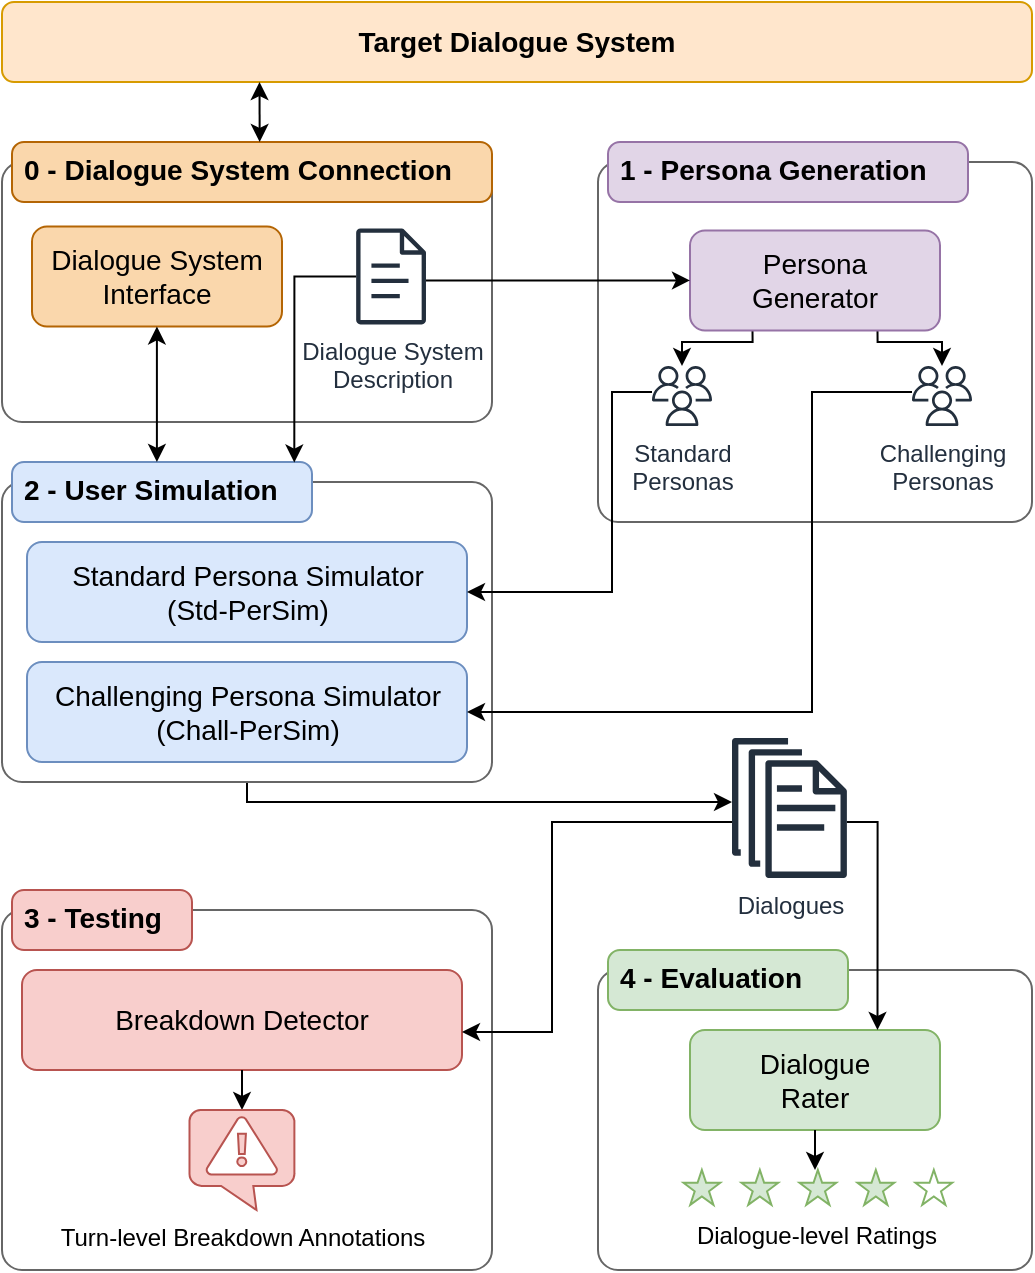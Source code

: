 <mxfile version="26.2.14">
  <diagram id="JovxsK0ZCmvFUZHK0RE9" name="Page-1">
    <mxGraphModel dx="1475" dy="797" grid="1" gridSize="10" guides="1" tooltips="1" connect="1" arrows="1" fold="1" page="1" pageScale="1" pageWidth="850" pageHeight="1100" math="0" shadow="0">
      <root>
        <mxCell id="0" />
        <mxCell id="1" parent="0" />
        <mxCell id="XM09jZqdRGEFuDEUpCy4-22" value="" style="shape=mxgraph.mockup.containers.marginRect;rectMarginTop=10;strokeColor=#666666;strokeWidth=1;dashed=0;rounded=1;arcSize=5;recursiveResize=0;html=1;whiteSpace=wrap;" parent="1" vertex="1">
          <mxGeometry x="145" y="774" width="245" height="190" as="geometry" />
        </mxCell>
        <mxCell id="XM09jZqdRGEFuDEUpCy4-23" value="&lt;b&gt;&lt;font style=&quot;font-size: 14px;&quot;&gt;3 - Testing&lt;/font&gt;&lt;/b&gt;" style="shape=rect;strokeColor=#b85450;fillColor=#f8cecc;strokeWidth=1;dashed=0;rounded=1;arcSize=20;fontSize=17;spacing=2;spacingTop=-2;align=left;autosize=1;spacingLeft=4;resizeWidth=0;resizeHeight=0;perimeter=none;html=1;whiteSpace=wrap;" parent="XM09jZqdRGEFuDEUpCy4-22" vertex="1">
          <mxGeometry x="5" width="90" height="30" as="geometry" />
        </mxCell>
        <mxCell id="XM09jZqdRGEFuDEUpCy4-6" value="&lt;font style=&quot;font-size: 14px;&quot; face=&quot;Helvetica&quot;&gt;Breakdown Detector&lt;/font&gt;" style="rounded=1;whiteSpace=wrap;html=1;fillColor=#f8cecc;strokeColor=#b85450;" parent="XM09jZqdRGEFuDEUpCy4-22" vertex="1">
          <mxGeometry x="10" y="40" width="220" height="50" as="geometry" />
        </mxCell>
        <mxCell id="XM09jZqdRGEFuDEUpCy4-98" style="edgeStyle=orthogonalEdgeStyle;rounded=0;orthogonalLoop=1;jettySize=auto;html=1;exitX=0.5;exitY=1;exitDx=0;exitDy=0;" parent="XM09jZqdRGEFuDEUpCy4-22" source="XM09jZqdRGEFuDEUpCy4-6" target="XM09jZqdRGEFuDEUpCy4-32" edge="1">
          <mxGeometry relative="1" as="geometry" />
        </mxCell>
        <mxCell id="XM09jZqdRGEFuDEUpCy4-32" value="Turn-level Breakdown Annotations" style="verticalLabelPosition=bottom;html=1;verticalAlign=top;align=center;strokeColor=#b85450;fillColor=#f8cecc;shape=mxgraph.azure.notification_topic;" parent="XM09jZqdRGEFuDEUpCy4-22" vertex="1">
          <mxGeometry x="93.75" y="110" width="52.5" height="50" as="geometry" />
        </mxCell>
        <mxCell id="XM09jZqdRGEFuDEUpCy4-27" value="" style="shape=mxgraph.mockup.containers.marginRect;rectMarginTop=10;strokeColor=#666666;strokeWidth=1;dashed=0;rounded=1;arcSize=5;recursiveResize=0;html=1;whiteSpace=wrap;" parent="1" vertex="1">
          <mxGeometry x="443" y="804" width="217" height="160" as="geometry" />
        </mxCell>
        <mxCell id="XM09jZqdRGEFuDEUpCy4-28" value="&lt;b&gt;&lt;font style=&quot;font-size: 14px;&quot;&gt;4 - Evaluation&lt;/font&gt;&lt;/b&gt;" style="shape=rect;strokeColor=#82b366;fillColor=#d5e8d4;strokeWidth=1;dashed=0;rounded=1;arcSize=20;fontSize=17;spacing=2;spacingTop=-2;align=left;autosize=1;spacingLeft=4;resizeWidth=0;resizeHeight=0;perimeter=none;html=1;whiteSpace=wrap;" parent="XM09jZqdRGEFuDEUpCy4-27" vertex="1">
          <mxGeometry x="5" width="120" height="30" as="geometry" />
        </mxCell>
        <mxCell id="XM09jZqdRGEFuDEUpCy4-29" value="&lt;font style=&quot;font-size: 14px;&quot; face=&quot;Helvetica&quot;&gt;Dialogue&lt;br&gt;Rater&lt;/font&gt;" style="rounded=1;whiteSpace=wrap;html=1;fillColor=#d5e8d4;strokeColor=#82b366;" parent="XM09jZqdRGEFuDEUpCy4-27" vertex="1">
          <mxGeometry x="46" y="40" width="125" height="50" as="geometry" />
        </mxCell>
        <mxCell id="XM09jZqdRGEFuDEUpCy4-30" value="Dialogue-level Ratings" style="verticalLabelPosition=bottom;shadow=0;dashed=0;align=center;html=1;verticalAlign=top;strokeWidth=1;shape=mxgraph.mockup.misc.rating;strokeColor=#82b366;fillColor=#d5e8d4;emptyFillColor=#ffffff;grade=4;ratingScale=5;ratingStyle=star;" parent="XM09jZqdRGEFuDEUpCy4-27" vertex="1">
          <mxGeometry x="42.75" y="110" width="131.5" height="19.33" as="geometry" />
        </mxCell>
        <mxCell id="XM09jZqdRGEFuDEUpCy4-114" style="edgeStyle=orthogonalEdgeStyle;rounded=0;orthogonalLoop=1;jettySize=auto;html=1;exitX=0.5;exitY=1;exitDx=0;exitDy=0;entryX=0.5;entryY=0;entryDx=0;entryDy=0;entryPerimeter=0;" parent="XM09jZqdRGEFuDEUpCy4-27" source="XM09jZqdRGEFuDEUpCy4-29" target="XM09jZqdRGEFuDEUpCy4-30" edge="1">
          <mxGeometry relative="1" as="geometry">
            <mxPoint x="-168" y="70" as="sourcePoint" />
            <mxPoint x="-168" y="90" as="targetPoint" />
          </mxGeometry>
        </mxCell>
        <mxCell id="XM09jZqdRGEFuDEUpCy4-4" value="&lt;font style=&quot;font-size: 14px;&quot; face=&quot;Helvetica&quot;&gt;&lt;b&gt;Target Dialogue System&lt;/b&gt;&lt;/font&gt;" style="rounded=1;whiteSpace=wrap;html=1;fillColor=#ffe6cc;strokeColor=#d79b00;" parent="1" vertex="1">
          <mxGeometry x="145" y="330" width="515" height="40" as="geometry" />
        </mxCell>
        <mxCell id="XM09jZqdRGEFuDEUpCy4-61" style="edgeStyle=orthogonalEdgeStyle;rounded=0;orthogonalLoop=1;jettySize=auto;html=1;entryX=1;entryY=0.5;entryDx=0;entryDy=0;" parent="1" source="XM09jZqdRGEFuDEUpCy4-9" edge="1">
          <mxGeometry relative="1" as="geometry">
            <mxPoint x="510" y="740" as="sourcePoint" />
            <mxPoint x="375" y="845" as="targetPoint" />
            <Array as="points">
              <mxPoint x="420" y="740" />
              <mxPoint x="420" y="845" />
            </Array>
          </mxGeometry>
        </mxCell>
        <mxCell id="XM09jZqdRGEFuDEUpCy4-108" style="edgeStyle=orthogonalEdgeStyle;rounded=0;orthogonalLoop=1;jettySize=auto;html=1;entryX=0.75;entryY=0;entryDx=0;entryDy=0;" parent="1" source="XM09jZqdRGEFuDEUpCy4-9" target="XM09jZqdRGEFuDEUpCy4-29" edge="1">
          <mxGeometry relative="1" as="geometry">
            <Array as="points">
              <mxPoint x="583" y="740" />
            </Array>
          </mxGeometry>
        </mxCell>
        <mxCell id="XM09jZqdRGEFuDEUpCy4-9" value="Dialogues" style="sketch=0;outlineConnect=0;fontColor=#232F3E;gradientColor=none;fillColor=#232F3D;strokeColor=none;dashed=0;verticalLabelPosition=bottom;verticalAlign=top;align=center;html=1;fontSize=12;fontStyle=0;aspect=fixed;pointerEvents=1;shape=mxgraph.aws4.documents;" parent="1" vertex="1">
          <mxGeometry x="510" y="698" width="57.44" height="70" as="geometry" />
        </mxCell>
        <mxCell id="XM09jZqdRGEFuDEUpCy4-76" style="edgeStyle=orthogonalEdgeStyle;rounded=0;orthogonalLoop=1;jettySize=auto;html=1;" parent="1" edge="1">
          <mxGeometry relative="1" as="geometry">
            <Array as="points">
              <mxPoint x="268" y="730" />
            </Array>
            <mxPoint x="267.5" y="710" as="sourcePoint" />
            <mxPoint x="510" y="730" as="targetPoint" />
          </mxGeometry>
        </mxCell>
        <mxCell id="XM09jZqdRGEFuDEUpCy4-11" value="" style="shape=mxgraph.mockup.containers.marginRect;rectMarginTop=10;strokeColor=#666666;strokeWidth=1;dashed=0;rounded=1;arcSize=5;recursiveResize=0;html=1;whiteSpace=wrap;" parent="1" vertex="1">
          <mxGeometry x="145" y="560" width="245" height="160" as="geometry" />
        </mxCell>
        <mxCell id="XM09jZqdRGEFuDEUpCy4-12" value="&lt;b&gt;&lt;font style=&quot;font-size: 14px;&quot;&gt;2 - User Simulation&lt;/font&gt;&lt;/b&gt;" style="shape=rect;strokeColor=#6c8ebf;fillColor=#dae8fc;strokeWidth=1;dashed=0;rounded=1;arcSize=20;fontSize=17;spacing=2;spacingTop=-2;align=left;autosize=1;spacingLeft=4;resizeWidth=0;resizeHeight=0;perimeter=none;html=1;whiteSpace=wrap;" parent="XM09jZqdRGEFuDEUpCy4-11" vertex="1">
          <mxGeometry x="5" width="150" height="30" as="geometry" />
        </mxCell>
        <mxCell id="XM09jZqdRGEFuDEUpCy4-13" value="&lt;font style=&quot;font-size: 14px;&quot; face=&quot;Helvetica&quot;&gt;Standard Persona Simulator&lt;br&gt;(Std-PerSim)&lt;/font&gt;" style="rounded=1;whiteSpace=wrap;html=1;fillColor=#dae8fc;strokeColor=#6c8ebf;" parent="XM09jZqdRGEFuDEUpCy4-11" vertex="1">
          <mxGeometry x="12.5" y="40" width="220" height="50" as="geometry" />
        </mxCell>
        <mxCell id="XM09jZqdRGEFuDEUpCy4-14" value="&lt;font style=&quot;font-size: 14px;&quot; face=&quot;Helvetica&quot;&gt;Challenging Persona Simulator&lt;br&gt;(Chall-PerSim)&lt;/font&gt;" style="rounded=1;whiteSpace=wrap;html=1;fillColor=#dae8fc;strokeColor=#6c8ebf;" parent="XM09jZqdRGEFuDEUpCy4-11" vertex="1">
          <mxGeometry x="12.5" y="100" width="220" height="50" as="geometry" />
        </mxCell>
        <mxCell id="XM09jZqdRGEFuDEUpCy4-40" value="" style="shape=mxgraph.mockup.containers.marginRect;rectMarginTop=10;strokeColor=#666666;strokeWidth=1;dashed=0;rounded=1;arcSize=5;recursiveResize=0;html=1;whiteSpace=wrap;" parent="1" vertex="1">
          <mxGeometry x="443" y="400" width="217" height="190" as="geometry" />
        </mxCell>
        <mxCell id="XM09jZqdRGEFuDEUpCy4-41" value="&lt;b&gt;&lt;font style=&quot;font-size: 14px;&quot;&gt;1 - Persona Generation&lt;/font&gt;&lt;/b&gt;" style="shape=rect;strokeColor=#9673a6;fillColor=#e1d5e7;strokeWidth=1;dashed=0;rounded=1;arcSize=20;fontSize=17;spacing=2;spacingTop=-2;align=left;autosize=1;spacingLeft=4;resizeWidth=0;resizeHeight=0;perimeter=none;html=1;whiteSpace=wrap;" parent="XM09jZqdRGEFuDEUpCy4-40" vertex="1">
          <mxGeometry x="5" width="180" height="30" as="geometry" />
        </mxCell>
        <mxCell id="XM09jZqdRGEFuDEUpCy4-71" style="edgeStyle=orthogonalEdgeStyle;rounded=0;orthogonalLoop=1;jettySize=auto;html=1;exitX=0.25;exitY=1;exitDx=0;exitDy=0;" parent="XM09jZqdRGEFuDEUpCy4-40" source="XM09jZqdRGEFuDEUpCy4-5" target="XM09jZqdRGEFuDEUpCy4-37" edge="1">
          <mxGeometry relative="1" as="geometry">
            <Array as="points">
              <mxPoint x="78" y="100" />
              <mxPoint x="42" y="100" />
            </Array>
          </mxGeometry>
        </mxCell>
        <mxCell id="XM09jZqdRGEFuDEUpCy4-72" style="edgeStyle=orthogonalEdgeStyle;rounded=0;orthogonalLoop=1;jettySize=auto;html=1;exitX=0.75;exitY=1;exitDx=0;exitDy=0;" parent="XM09jZqdRGEFuDEUpCy4-40" source="XM09jZqdRGEFuDEUpCy4-5" target="XM09jZqdRGEFuDEUpCy4-38" edge="1">
          <mxGeometry relative="1" as="geometry">
            <Array as="points">
              <mxPoint x="139" y="100" />
              <mxPoint x="172" y="100" />
            </Array>
          </mxGeometry>
        </mxCell>
        <mxCell id="XM09jZqdRGEFuDEUpCy4-5" value="&lt;font style=&quot;font-size: 14px;&quot; face=&quot;Helvetica&quot;&gt;Persona&lt;br&gt;Generator&lt;/font&gt;" style="rounded=1;whiteSpace=wrap;html=1;fillColor=#e1d5e7;strokeColor=#9673a6;" parent="XM09jZqdRGEFuDEUpCy4-40" vertex="1">
          <mxGeometry x="46" y="44.24" width="125" height="50" as="geometry" />
        </mxCell>
        <mxCell id="XM09jZqdRGEFuDEUpCy4-38" value="Challenging&lt;br&gt;Personas" style="sketch=0;outlineConnect=0;fontColor=#232F3E;gradientColor=none;fillColor=#232F3D;strokeColor=none;dashed=0;verticalLabelPosition=bottom;verticalAlign=top;align=center;html=1;fontSize=12;fontStyle=0;aspect=fixed;pointerEvents=1;shape=mxgraph.aws4.users;" parent="XM09jZqdRGEFuDEUpCy4-40" vertex="1">
          <mxGeometry x="157" y="112" width="30" height="30" as="geometry" />
        </mxCell>
        <mxCell id="XM09jZqdRGEFuDEUpCy4-37" value="Standard&lt;br&gt;Personas" style="sketch=0;outlineConnect=0;fontColor=#232F3E;gradientColor=none;fillColor=#232F3D;strokeColor=none;dashed=0;verticalLabelPosition=bottom;verticalAlign=top;align=center;html=1;fontSize=12;fontStyle=0;aspect=fixed;pointerEvents=1;shape=mxgraph.aws4.users;" parent="XM09jZqdRGEFuDEUpCy4-40" vertex="1">
          <mxGeometry x="27" y="112" width="30" height="30" as="geometry" />
        </mxCell>
        <mxCell id="XM09jZqdRGEFuDEUpCy4-45" value="" style="shape=mxgraph.mockup.containers.marginRect;rectMarginTop=10;strokeColor=#666666;strokeWidth=1;dashed=0;rounded=1;arcSize=5;recursiveResize=0;html=1;whiteSpace=wrap;" parent="1" vertex="1">
          <mxGeometry x="145" y="400" width="245" height="140" as="geometry" />
        </mxCell>
        <mxCell id="XM09jZqdRGEFuDEUpCy4-46" value="&lt;b&gt;&lt;font style=&quot;font-size: 14px;&quot;&gt;0 - Dialogue System Connection&lt;/font&gt;&lt;/b&gt;" style="shape=rect;strokeColor=#b46504;fillColor=#fad7ac;strokeWidth=1;dashed=0;rounded=1;arcSize=20;fontSize=17;spacing=2;spacingTop=-2;align=left;autosize=1;spacingLeft=4;resizeWidth=0;resizeHeight=0;perimeter=none;html=1;whiteSpace=wrap;" parent="XM09jZqdRGEFuDEUpCy4-45" vertex="1">
          <mxGeometry x="5" width="240" height="30" as="geometry" />
        </mxCell>
        <mxCell id="XM09jZqdRGEFuDEUpCy4-47" value="&lt;font style=&quot;font-size: 14px;&quot; face=&quot;Helvetica&quot;&gt;Dialogue System&lt;br&gt;Interface&lt;/font&gt;" style="rounded=1;whiteSpace=wrap;html=1;fillColor=#fad7ac;strokeColor=#b46504;" parent="XM09jZqdRGEFuDEUpCy4-45" vertex="1">
          <mxGeometry x="15" y="42.24" width="125" height="50" as="geometry" />
        </mxCell>
        <mxCell id="XM09jZqdRGEFuDEUpCy4-8" value="&lt;font face=&quot;Helvetica&quot;&gt;Dialogue System&lt;br&gt;Description&lt;/font&gt;" style="sketch=0;outlineConnect=0;fontColor=#232F3E;gradientColor=none;fillColor=#232F3D;strokeColor=none;dashed=0;verticalLabelPosition=bottom;verticalAlign=top;align=center;html=1;fontSize=12;fontStyle=0;aspect=fixed;pointerEvents=1;shape=mxgraph.aws4.document;" parent="XM09jZqdRGEFuDEUpCy4-45" vertex="1">
          <mxGeometry x="177" y="43.24" width="35.07" height="48" as="geometry" />
        </mxCell>
        <mxCell id="XM09jZqdRGEFuDEUpCy4-54" style="edgeStyle=orthogonalEdgeStyle;rounded=0;orthogonalLoop=1;jettySize=auto;html=1;entryX=0;entryY=0.5;entryDx=0;entryDy=0;" parent="1" source="XM09jZqdRGEFuDEUpCy4-8" target="XM09jZqdRGEFuDEUpCy4-5" edge="1">
          <mxGeometry relative="1" as="geometry">
            <Array as="points">
              <mxPoint x="410" y="470" />
            </Array>
          </mxGeometry>
        </mxCell>
        <mxCell id="XM09jZqdRGEFuDEUpCy4-67" style="edgeStyle=orthogonalEdgeStyle;rounded=0;orthogonalLoop=1;jettySize=auto;html=1;entryX=1;entryY=0.5;entryDx=0;entryDy=0;" parent="1" source="XM09jZqdRGEFuDEUpCy4-37" target="XM09jZqdRGEFuDEUpCy4-13" edge="1">
          <mxGeometry relative="1" as="geometry">
            <mxPoint x="400" y="630" as="targetPoint" />
            <Array as="points">
              <mxPoint x="450" y="525" />
              <mxPoint x="450" y="625" />
            </Array>
          </mxGeometry>
        </mxCell>
        <mxCell id="XM09jZqdRGEFuDEUpCy4-68" style="edgeStyle=orthogonalEdgeStyle;rounded=0;orthogonalLoop=1;jettySize=auto;html=1;entryX=1;entryY=0.5;entryDx=0;entryDy=0;" parent="1" source="XM09jZqdRGEFuDEUpCy4-38" target="XM09jZqdRGEFuDEUpCy4-14" edge="1">
          <mxGeometry relative="1" as="geometry">
            <mxPoint x="380" y="690" as="targetPoint" />
            <Array as="points">
              <mxPoint x="550" y="525" />
              <mxPoint x="550" y="685" />
            </Array>
          </mxGeometry>
        </mxCell>
        <mxCell id="XM09jZqdRGEFuDEUpCy4-101" style="edgeStyle=orthogonalEdgeStyle;rounded=0;orthogonalLoop=1;jettySize=auto;html=1;entryX=0.483;entryY=0;entryDx=0;entryDy=0;entryPerimeter=0;startArrow=classic;startFill=1;" parent="1" source="XM09jZqdRGEFuDEUpCy4-47" target="XM09jZqdRGEFuDEUpCy4-12" edge="1">
          <mxGeometry relative="1" as="geometry" />
        </mxCell>
        <mxCell id="XM09jZqdRGEFuDEUpCy4-106" style="edgeStyle=orthogonalEdgeStyle;rounded=0;orthogonalLoop=1;jettySize=auto;html=1;exitX=0.25;exitY=1;exitDx=0;exitDy=0;entryX=0.516;entryY=0;entryDx=0;entryDy=0;entryPerimeter=0;startArrow=classic;startFill=1;" parent="1" source="XM09jZqdRGEFuDEUpCy4-4" target="XM09jZqdRGEFuDEUpCy4-46" edge="1">
          <mxGeometry relative="1" as="geometry" />
        </mxCell>
        <mxCell id="XM09jZqdRGEFuDEUpCy4-107" style="edgeStyle=orthogonalEdgeStyle;rounded=0;orthogonalLoop=1;jettySize=auto;html=1;entryX=0.941;entryY=0.009;entryDx=0;entryDy=0;entryPerimeter=0;" parent="1" source="XM09jZqdRGEFuDEUpCy4-8" target="XM09jZqdRGEFuDEUpCy4-12" edge="1">
          <mxGeometry relative="1" as="geometry" />
        </mxCell>
      </root>
    </mxGraphModel>
  </diagram>
</mxfile>
